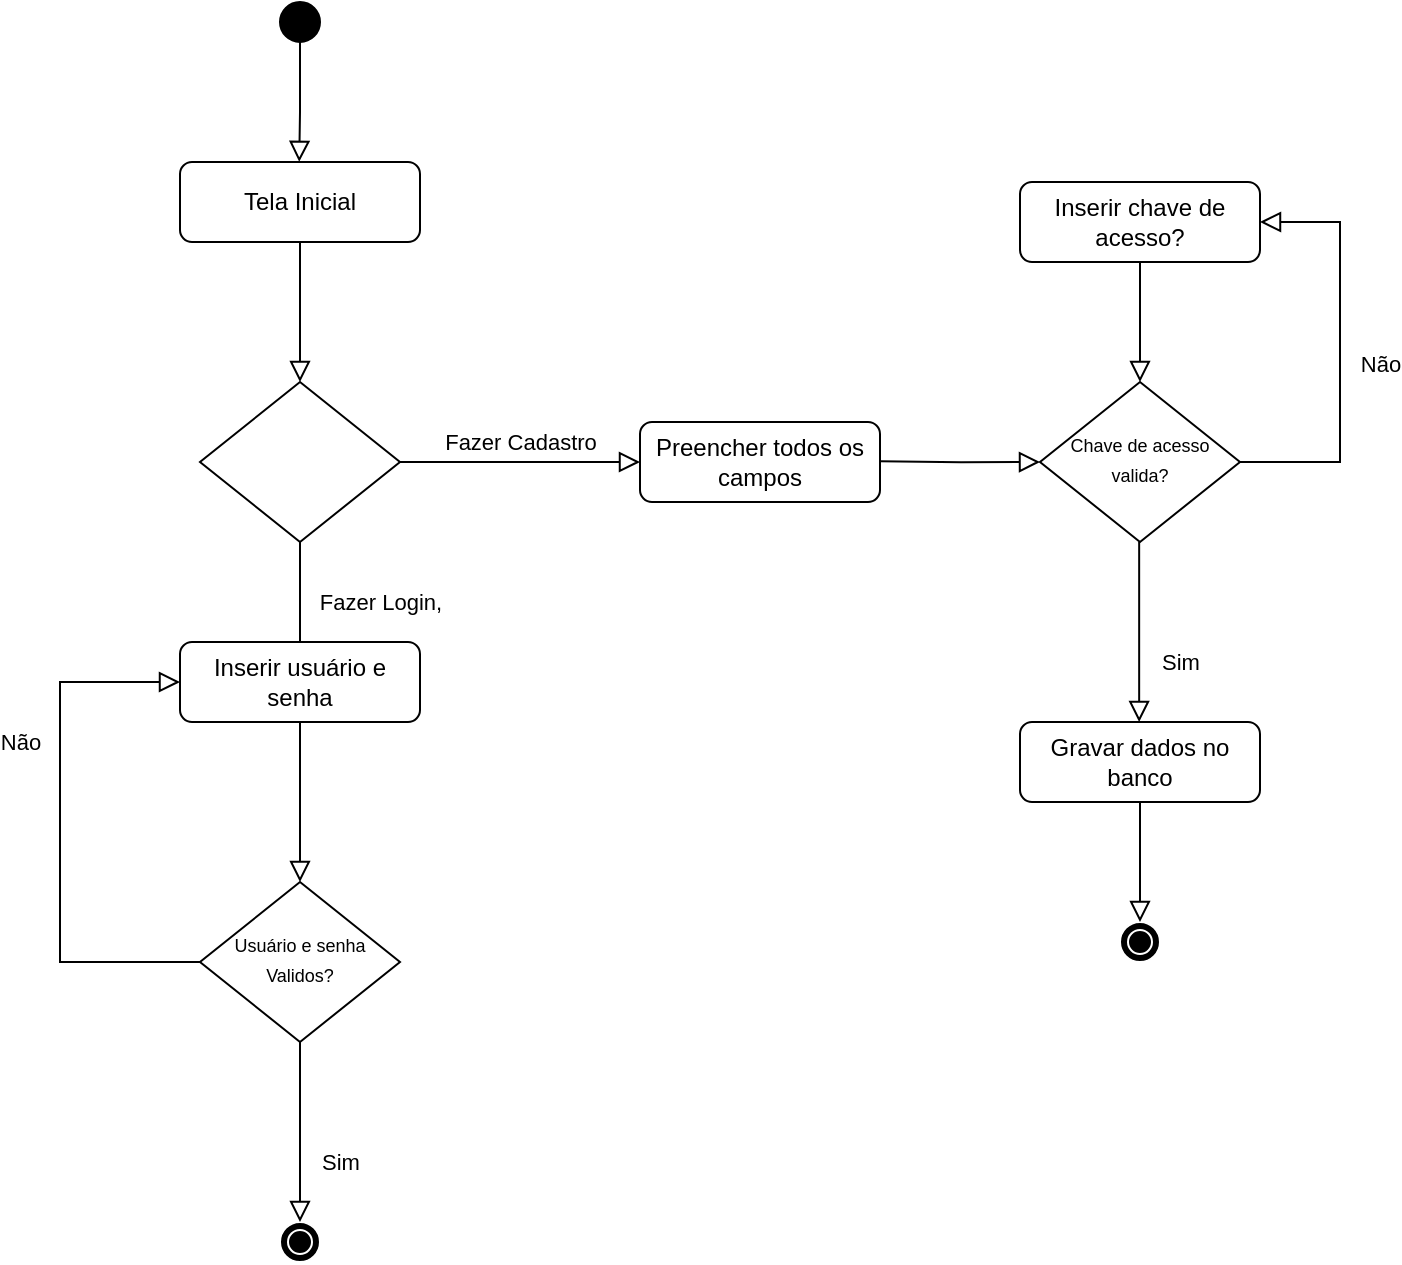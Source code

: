 <mxfile version="12.5.8" type="device"><diagram id="C5RBs43oDa-KdzZeNtuy" name="Page-1"><mxGraphModel dx="862" dy="450" grid="1" gridSize="10" guides="1" tooltips="1" connect="1" arrows="1" fold="1" page="1" pageScale="1" pageWidth="827" pageHeight="1169" math="0" shadow="0"><root><mxCell id="WIyWlLk6GJQsqaUBKTNV-0"/><mxCell id="WIyWlLk6GJQsqaUBKTNV-1" parent="WIyWlLk6GJQsqaUBKTNV-0"/><mxCell id="WIyWlLk6GJQsqaUBKTNV-2" value="" style="rounded=0;html=1;jettySize=auto;orthogonalLoop=1;fontSize=11;endArrow=block;endFill=0;endSize=8;strokeWidth=1;shadow=0;labelBackgroundColor=none;edgeStyle=orthogonalEdgeStyle;" parent="WIyWlLk6GJQsqaUBKTNV-1" source="WIyWlLk6GJQsqaUBKTNV-3" target="WIyWlLk6GJQsqaUBKTNV-6" edge="1"><mxGeometry relative="1" as="geometry"/></mxCell><mxCell id="WIyWlLk6GJQsqaUBKTNV-3" value="Tela Inicial" style="rounded=1;whiteSpace=wrap;html=1;fontSize=12;glass=0;strokeWidth=1;shadow=0;" parent="WIyWlLk6GJQsqaUBKTNV-1" vertex="1"><mxGeometry x="130" y="100" width="120" height="40" as="geometry"/></mxCell><mxCell id="WIyWlLk6GJQsqaUBKTNV-4" value="Fazer Login,&lt;br&gt;" style="rounded=0;html=1;jettySize=auto;orthogonalLoop=1;fontSize=11;endArrow=block;endFill=0;endSize=8;strokeWidth=1;shadow=0;labelBackgroundColor=none;edgeStyle=orthogonalEdgeStyle;" parent="WIyWlLk6GJQsqaUBKTNV-1" source="WIyWlLk6GJQsqaUBKTNV-6" edge="1"><mxGeometry x="-0.647" y="40" relative="1" as="geometry"><mxPoint as="offset"/><mxPoint x="190" y="460" as="targetPoint"/></mxGeometry></mxCell><mxCell id="WIyWlLk6GJQsqaUBKTNV-5" value="Fazer Cadastro" style="edgeStyle=orthogonalEdgeStyle;rounded=0;html=1;jettySize=auto;orthogonalLoop=1;fontSize=11;endArrow=block;endFill=0;endSize=8;strokeWidth=1;shadow=0;labelBackgroundColor=none;" parent="WIyWlLk6GJQsqaUBKTNV-1" source="WIyWlLk6GJQsqaUBKTNV-6" target="WIyWlLk6GJQsqaUBKTNV-7" edge="1"><mxGeometry y="10" relative="1" as="geometry"><mxPoint as="offset"/></mxGeometry></mxCell><mxCell id="WIyWlLk6GJQsqaUBKTNV-6" value="" style="rhombus;whiteSpace=wrap;html=1;shadow=0;fontFamily=Helvetica;fontSize=12;align=center;strokeWidth=1;spacing=6;spacingTop=-4;" parent="WIyWlLk6GJQsqaUBKTNV-1" vertex="1"><mxGeometry x="140" y="210" width="100" height="80" as="geometry"/></mxCell><mxCell id="WIyWlLk6GJQsqaUBKTNV-7" value="Preencher todos os campos" style="rounded=1;whiteSpace=wrap;html=1;fontSize=12;glass=0;strokeWidth=1;shadow=0;" parent="WIyWlLk6GJQsqaUBKTNV-1" vertex="1"><mxGeometry x="360" y="230" width="120" height="40" as="geometry"/></mxCell><mxCell id="6R4bgWeJNMMgkjc7W_8k-0" value="" style="ellipse;shape=doubleEllipse;whiteSpace=wrap;html=1;aspect=fixed;fillColor=#000000;" parent="WIyWlLk6GJQsqaUBKTNV-1" vertex="1"><mxGeometry x="180" y="20" width="20" height="20" as="geometry"/></mxCell><mxCell id="6R4bgWeJNMMgkjc7W_8k-1" value="" style="ellipse;shape=doubleEllipse;whiteSpace=wrap;html=1;aspect=fixed;fillColor=#000000;strokeColor=#FFFFFF;" parent="WIyWlLk6GJQsqaUBKTNV-1" vertex="1"><mxGeometry x="180" y="630" width="20" height="20" as="geometry"/></mxCell><mxCell id="6R4bgWeJNMMgkjc7W_8k-2" value="" style="rounded=0;html=1;jettySize=auto;orthogonalLoop=1;fontSize=11;endArrow=block;endFill=0;endSize=8;strokeWidth=1;shadow=0;labelBackgroundColor=none;edgeStyle=orthogonalEdgeStyle;exitX=0.5;exitY=1;exitDx=0;exitDy=0;" parent="WIyWlLk6GJQsqaUBKTNV-1" source="6R4bgWeJNMMgkjc7W_8k-0" edge="1"><mxGeometry relative="1" as="geometry"><mxPoint x="189.62" y="49.9" as="sourcePoint"/><mxPoint x="189.62" y="99.9" as="targetPoint"/><Array as="points"><mxPoint x="190" y="75"/></Array></mxGeometry></mxCell><mxCell id="6R4bgWeJNMMgkjc7W_8k-7" value="Inserir usuário e senha" style="rounded=1;whiteSpace=wrap;html=1;fontSize=12;glass=0;strokeWidth=1;shadow=0;" parent="WIyWlLk6GJQsqaUBKTNV-1" vertex="1"><mxGeometry x="130" y="340" width="120" height="40" as="geometry"/></mxCell><mxCell id="6R4bgWeJNMMgkjc7W_8k-8" value="&lt;font style=&quot;font-size: 9px&quot;&gt;Usuário e senha Validos?&lt;/font&gt;" style="rhombus;whiteSpace=wrap;html=1;shadow=0;fontFamily=Helvetica;fontSize=12;align=center;strokeWidth=1;spacing=6;spacingTop=-4;" parent="WIyWlLk6GJQsqaUBKTNV-1" vertex="1"><mxGeometry x="140" y="460" width="100" height="80" as="geometry"/></mxCell><mxCell id="6R4bgWeJNMMgkjc7W_8k-10" value="Sim" style="rounded=0;html=1;jettySize=auto;orthogonalLoop=1;fontSize=11;endArrow=block;endFill=0;endSize=8;strokeWidth=1;shadow=0;labelBackgroundColor=none;edgeStyle=orthogonalEdgeStyle;exitX=0.5;exitY=1;exitDx=0;exitDy=0;" parent="WIyWlLk6GJQsqaUBKTNV-1" source="6R4bgWeJNMMgkjc7W_8k-8" edge="1"><mxGeometry x="0.333" y="20" relative="1" as="geometry"><mxPoint as="offset"/><mxPoint x="179.997" y="599.997" as="sourcePoint"/><mxPoint x="190" y="630" as="targetPoint"/></mxGeometry></mxCell><mxCell id="6R4bgWeJNMMgkjc7W_8k-12" value="Não" style="rounded=0;html=1;jettySize=auto;orthogonalLoop=1;fontSize=11;endArrow=block;endFill=0;endSize=8;strokeWidth=1;shadow=0;labelBackgroundColor=none;edgeStyle=orthogonalEdgeStyle;exitX=0;exitY=0.5;exitDx=0;exitDy=0;entryX=0;entryY=0.5;entryDx=0;entryDy=0;" parent="WIyWlLk6GJQsqaUBKTNV-1" source="6R4bgWeJNMMgkjc7W_8k-8" target="6R4bgWeJNMMgkjc7W_8k-7" edge="1"><mxGeometry x="0.333" y="20" relative="1" as="geometry"><mxPoint as="offset"/><mxPoint x="80" y="490" as="sourcePoint"/><mxPoint x="50" y="360" as="targetPoint"/><Array as="points"><mxPoint x="70" y="500"/><mxPoint x="70" y="360"/></Array></mxGeometry></mxCell><mxCell id="6R4bgWeJNMMgkjc7W_8k-13" value="&lt;font style=&quot;font-size: 9px&quot;&gt;Chave de acesso valida?&lt;/font&gt;" style="rhombus;whiteSpace=wrap;html=1;shadow=0;fontFamily=Helvetica;fontSize=12;align=center;strokeWidth=1;spacing=6;spacingTop=-4;" parent="WIyWlLk6GJQsqaUBKTNV-1" vertex="1"><mxGeometry x="560" y="210" width="100" height="80" as="geometry"/></mxCell><mxCell id="6R4bgWeJNMMgkjc7W_8k-15" value="" style="edgeStyle=orthogonalEdgeStyle;rounded=0;html=1;jettySize=auto;orthogonalLoop=1;fontSize=11;endArrow=block;endFill=0;endSize=8;strokeWidth=1;shadow=0;labelBackgroundColor=none;entryX=0;entryY=0.5;entryDx=0;entryDy=0;" parent="WIyWlLk6GJQsqaUBKTNV-1" target="6R4bgWeJNMMgkjc7W_8k-13" edge="1"><mxGeometry y="10" relative="1" as="geometry"><mxPoint as="offset"/><mxPoint x="480" y="249.58" as="sourcePoint"/><mxPoint x="600" y="249.58" as="targetPoint"/></mxGeometry></mxCell><mxCell id="6R4bgWeJNMMgkjc7W_8k-16" value="Sim" style="rounded=0;html=1;jettySize=auto;orthogonalLoop=1;fontSize=11;endArrow=block;endFill=0;endSize=8;strokeWidth=1;shadow=0;labelBackgroundColor=none;edgeStyle=orthogonalEdgeStyle;exitX=0.5;exitY=1;exitDx=0;exitDy=0;" parent="WIyWlLk6GJQsqaUBKTNV-1" edge="1"><mxGeometry x="0.333" y="20" relative="1" as="geometry"><mxPoint as="offset"/><mxPoint x="609.58" y="290" as="sourcePoint"/><mxPoint x="609.58" y="380" as="targetPoint"/></mxGeometry></mxCell><mxCell id="6R4bgWeJNMMgkjc7W_8k-17" value="Gravar dados no banco" style="rounded=1;whiteSpace=wrap;html=1;fontSize=12;glass=0;strokeWidth=1;shadow=0;" parent="WIyWlLk6GJQsqaUBKTNV-1" vertex="1"><mxGeometry x="550" y="380" width="120" height="40" as="geometry"/></mxCell><mxCell id="6R4bgWeJNMMgkjc7W_8k-18" value="Não&lt;br&gt;" style="edgeStyle=orthogonalEdgeStyle;rounded=0;html=1;jettySize=auto;orthogonalLoop=1;fontSize=11;endArrow=block;endFill=0;endSize=8;strokeWidth=1;shadow=0;labelBackgroundColor=none;exitX=1;exitY=0.5;exitDx=0;exitDy=0;entryX=1;entryY=0.5;entryDx=0;entryDy=0;" parent="WIyWlLk6GJQsqaUBKTNV-1" source="6R4bgWeJNMMgkjc7W_8k-13" target="6R4bgWeJNMMgkjc7W_8k-19" edge="1"><mxGeometry x="-0.051" y="-20" relative="1" as="geometry"><mxPoint as="offset"/><mxPoint x="706.67" y="269.17" as="sourcePoint"/><mxPoint x="770" y="150" as="targetPoint"/><Array as="points"><mxPoint x="710" y="250"/><mxPoint x="710" y="130"/></Array></mxGeometry></mxCell><mxCell id="6R4bgWeJNMMgkjc7W_8k-19" value="Inserir chave de acesso?" style="rounded=1;whiteSpace=wrap;html=1;fontSize=12;glass=0;strokeWidth=1;shadow=0;" parent="WIyWlLk6GJQsqaUBKTNV-1" vertex="1"><mxGeometry x="550" y="110" width="120" height="40" as="geometry"/></mxCell><mxCell id="6R4bgWeJNMMgkjc7W_8k-21" value="" style="rounded=0;html=1;jettySize=auto;orthogonalLoop=1;fontSize=11;endArrow=block;endFill=0;endSize=8;strokeWidth=1;shadow=0;labelBackgroundColor=none;edgeStyle=orthogonalEdgeStyle;exitX=0.5;exitY=1;exitDx=0;exitDy=0;entryX=0.5;entryY=0;entryDx=0;entryDy=0;" parent="WIyWlLk6GJQsqaUBKTNV-1" source="6R4bgWeJNMMgkjc7W_8k-19" target="6R4bgWeJNMMgkjc7W_8k-13" edge="1"><mxGeometry x="0.333" y="20" relative="1" as="geometry"><mxPoint as="offset"/><mxPoint x="539.8" y="165.6" as="sourcePoint"/><mxPoint x="540.21" y="230.93" as="targetPoint"/><Array as="points"><mxPoint x="610" y="190"/><mxPoint x="610" y="190"/></Array></mxGeometry></mxCell><mxCell id="6R4bgWeJNMMgkjc7W_8k-22" value="" style="ellipse;shape=doubleEllipse;whiteSpace=wrap;html=1;aspect=fixed;fillColor=#000000;strokeColor=#FFFFFF;" parent="WIyWlLk6GJQsqaUBKTNV-1" vertex="1"><mxGeometry x="600" y="480" width="20" height="20" as="geometry"/></mxCell><mxCell id="6R4bgWeJNMMgkjc7W_8k-23" value="" style="rounded=0;html=1;jettySize=auto;orthogonalLoop=1;fontSize=11;endArrow=block;endFill=0;endSize=8;strokeWidth=1;shadow=0;labelBackgroundColor=none;edgeStyle=orthogonalEdgeStyle;entryX=0.5;entryY=0;entryDx=0;entryDy=0;exitX=0.5;exitY=1;exitDx=0;exitDy=0;" parent="WIyWlLk6GJQsqaUBKTNV-1" source="6R4bgWeJNMMgkjc7W_8k-17" target="6R4bgWeJNMMgkjc7W_8k-22" edge="1"><mxGeometry x="0.333" y="20" relative="1" as="geometry"><mxPoint as="offset"/><mxPoint x="540" y="460" as="sourcePoint"/><mxPoint x="540.31" y="520.07" as="targetPoint"/><Array as="points"><mxPoint x="610" y="480"/></Array></mxGeometry></mxCell></root></mxGraphModel></diagram></mxfile>
